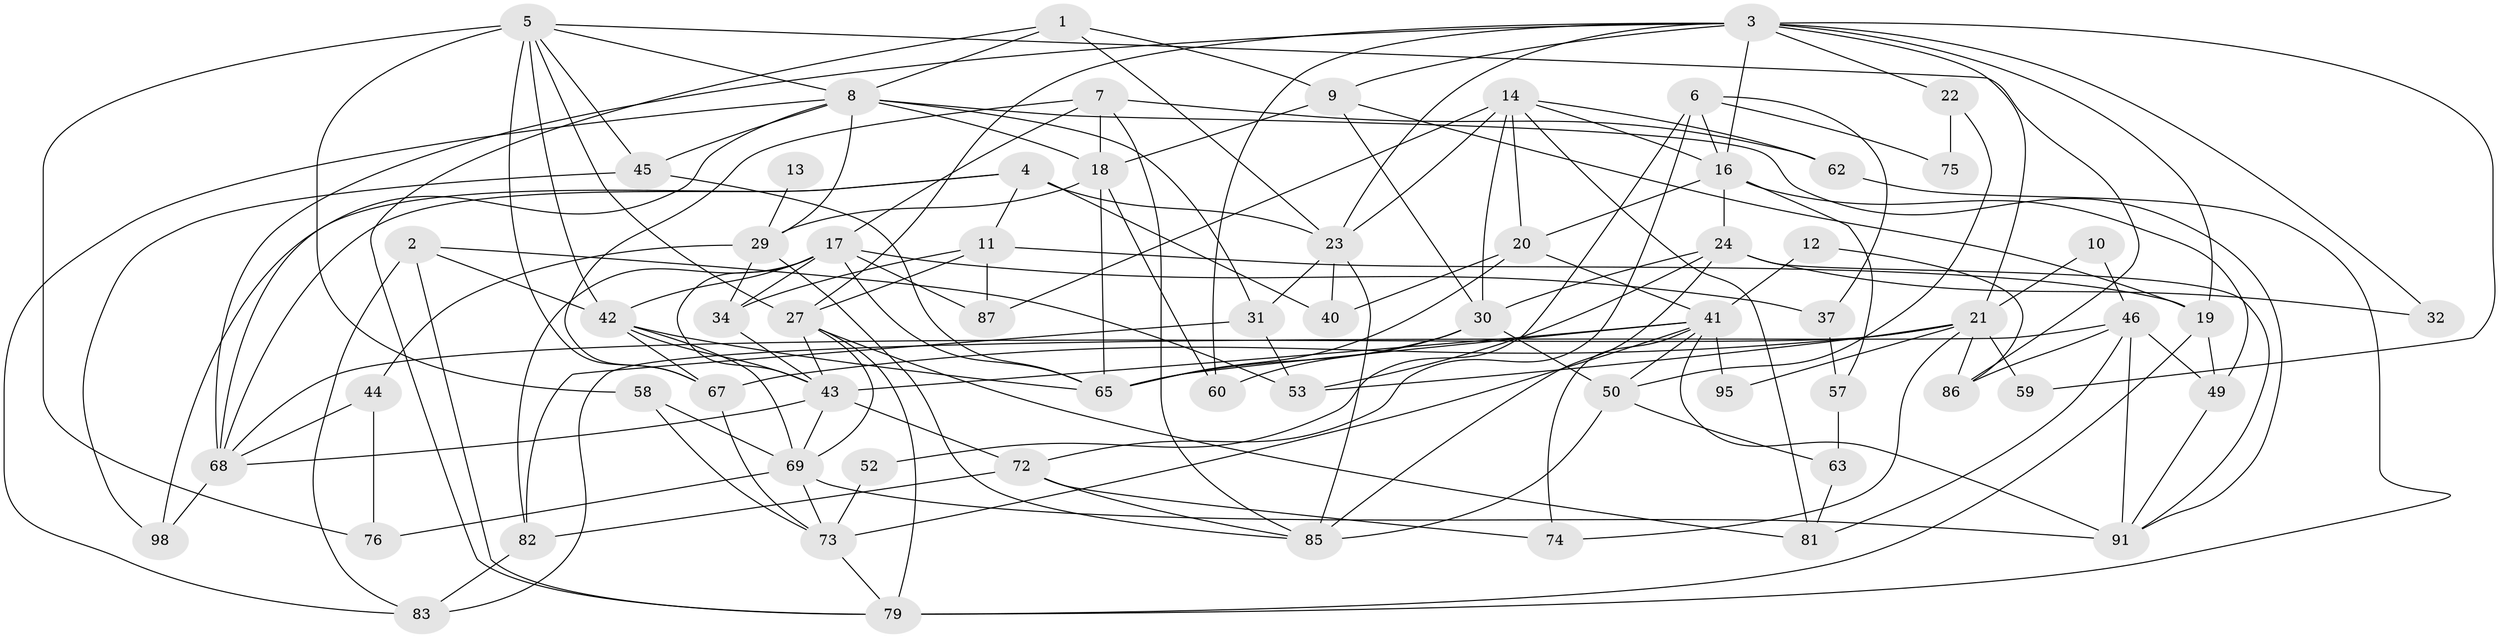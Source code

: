 // Generated by graph-tools (version 1.1) at 2025/24/03/03/25 07:24:02]
// undirected, 66 vertices, 160 edges
graph export_dot {
graph [start="1"]
  node [color=gray90,style=filled];
  1 [super="+15"];
  2 [super="+66"];
  3 [super="+99"];
  4 [super="+28"];
  5 [super="+54"];
  6 [super="+38"];
  7 [super="+56"];
  8 [super="+39"];
  9;
  10;
  11 [super="+64"];
  12;
  13;
  14 [super="+55"];
  16 [super="+47"];
  17 [super="+25"];
  18 [super="+61"];
  19 [super="+93"];
  20 [super="+26"];
  21 [super="+35"];
  22;
  23 [super="+36"];
  24 [super="+97"];
  27 [super="+48"];
  29 [super="+88"];
  30 [super="+33"];
  31 [super="+84"];
  32;
  34;
  37;
  40;
  41 [super="+92"];
  42;
  43 [super="+80"];
  44;
  45;
  46 [super="+51"];
  49 [super="+71"];
  50;
  52;
  53;
  57;
  58;
  59;
  60;
  62;
  63;
  65 [super="+78"];
  67 [super="+77"];
  68 [super="+70"];
  69 [super="+96"];
  72;
  73 [super="+89"];
  74;
  75;
  76;
  79 [super="+100"];
  81;
  82;
  83 [super="+90"];
  85 [super="+94"];
  86;
  87;
  91;
  95;
  98;
  1 -- 8;
  1 -- 9;
  1 -- 23;
  1 -- 79;
  2 -- 42;
  2 -- 83;
  2 -- 53;
  2 -- 79;
  3 -- 16;
  3 -- 19;
  3 -- 59;
  3 -- 60;
  3 -- 23;
  3 -- 27;
  3 -- 32;
  3 -- 68;
  3 -- 21;
  3 -- 22;
  3 -- 9;
  4 -- 40;
  4 -- 23;
  4 -- 98;
  4 -- 11;
  4 -- 68;
  5 -- 45;
  5 -- 76;
  5 -- 86;
  5 -- 67;
  5 -- 58;
  5 -- 8;
  5 -- 42;
  5 -- 27;
  6 -- 16;
  6 -- 52;
  6 -- 75;
  6 -- 72;
  6 -- 37;
  7 -- 85;
  7 -- 18;
  7 -- 67;
  7 -- 17;
  7 -- 62;
  8 -- 18;
  8 -- 29;
  8 -- 83;
  8 -- 91;
  8 -- 45;
  8 -- 31;
  8 -- 68;
  9 -- 30;
  9 -- 18;
  9 -- 19;
  10 -- 46;
  10 -- 21;
  11 -- 34;
  11 -- 27;
  11 -- 19;
  11 -- 87;
  12 -- 86;
  12 -- 41;
  13 -- 29 [weight=2];
  14 -- 23;
  14 -- 81;
  14 -- 20;
  14 -- 87;
  14 -- 62;
  14 -- 30;
  14 -- 16;
  16 -- 20;
  16 -- 24;
  16 -- 57;
  16 -- 49;
  17 -- 65;
  17 -- 87;
  17 -- 34 [weight=2];
  17 -- 82;
  17 -- 37;
  17 -- 42;
  17 -- 43;
  18 -- 60;
  18 -- 65;
  18 -- 29;
  19 -- 49;
  19 -- 79;
  20 -- 40;
  20 -- 41;
  20 -- 65;
  21 -- 74;
  21 -- 59;
  21 -- 95;
  21 -- 67;
  21 -- 68;
  21 -- 53;
  21 -- 86;
  22 -- 50;
  22 -- 75;
  23 -- 40;
  23 -- 85;
  23 -- 31;
  24 -- 53;
  24 -- 30;
  24 -- 32;
  24 -- 91;
  24 -- 85;
  27 -- 79;
  27 -- 81;
  27 -- 69;
  27 -- 43;
  29 -- 34;
  29 -- 85;
  29 -- 44;
  30 -- 65;
  30 -- 50;
  30 -- 60;
  31 -- 82;
  31 -- 53;
  34 -- 43;
  37 -- 57;
  41 -- 91;
  41 -- 73;
  41 -- 74;
  41 -- 50;
  41 -- 43;
  41 -- 95;
  41 -- 65;
  42 -- 69;
  42 -- 43;
  42 -- 67;
  42 -- 65;
  43 -- 68;
  43 -- 69;
  43 -- 72;
  44 -- 76;
  44 -- 68;
  45 -- 65;
  45 -- 98;
  46 -- 86;
  46 -- 49 [weight=2];
  46 -- 81;
  46 -- 91;
  46 -- 83;
  49 -- 91;
  50 -- 63;
  50 -- 85;
  52 -- 73;
  57 -- 63;
  58 -- 69;
  58 -- 73;
  62 -- 79;
  63 -- 81;
  67 -- 73;
  68 -- 98 [weight=2];
  69 -- 91 [weight=2];
  69 -- 76;
  69 -- 73;
  72 -- 85;
  72 -- 74;
  72 -- 82;
  73 -- 79;
  82 -- 83;
}
